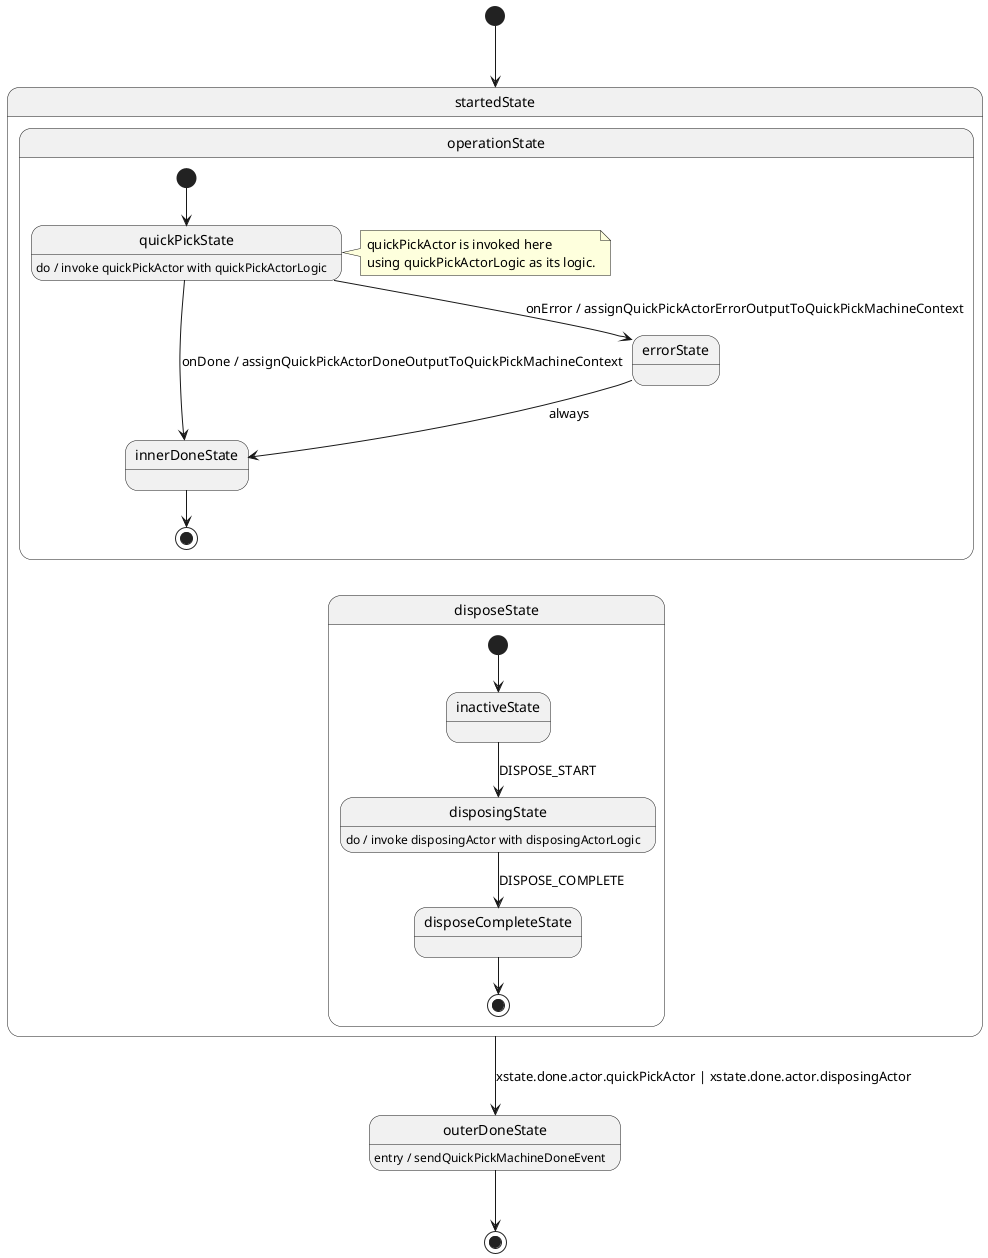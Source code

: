 @startuml

[*] --> startedState

state startedState {
    state operationState {
        [*] --> quickPickState

        quickPickState: do / invoke quickPickActor with quickPickActorLogic
        quickPickState -down-> innerDoneState: onDone / assignQuickPickActorDoneOutputToQuickPickMachineContext
        quickPickState -down-> errorState: onError / assignQuickPickActorErrorOutputToQuickPickMachineContext

        errorState -down-> innerDoneState: always
        innerDoneState --> [*]
        note right of quickPickState
          quickPickActor is invoked here
          using quickPickActorLogic as its logic.
        end note

    }

    state disposeState {
        [*] --> inactiveState

        inactiveState -down-> disposingState: DISPOSE_START
        disposingState: do / invoke disposingActor with disposingActorLogic
        disposingState -down-> disposeCompleteState: DISPOSE_COMPLETE

        disposeCompleteState --> [*]
    }
}

' Suggest horizontal layout for operationState and disposeState
operationState -[hidden]-> disposeState

startedState -down-> outerDoneState: xstate.done.actor.quickPickActor | xstate.done.actor.disposingActor
outerDoneState: entry / sendQuickPickMachineDoneEvent
outerDoneState -down-> [*]


@enduml
